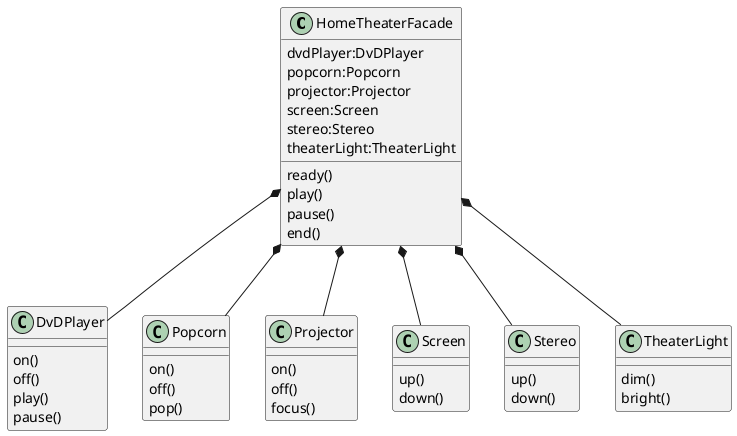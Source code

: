 @startuml

class HomeTheaterFacade{
    dvdPlayer:DvDPlayer
    popcorn:Popcorn
    projector:Projector
    screen:Screen
    stereo:Stereo
    theaterLight:TheaterLight

    ready()
    play()
    pause()
    end()
}
HomeTheaterFacade	*-- DvDPlayer
HomeTheaterFacade	*-- Popcorn
HomeTheaterFacade	*-- Projector
HomeTheaterFacade	*-- Screen
HomeTheaterFacade	*-- Stereo
HomeTheaterFacade	*-- TheaterLight

class DvDPlayer{
    on()
    off()
    play()
    pause()
}

class Popcorn{
    on()
    off()
    pop()
}

class Projector{
    on()
    off()
    focus()
}

class Screen{
    up()
    down()
}

class Stereo{
    up()
    down()
}

class TheaterLight{
    dim()
    bright()
}

@enduml